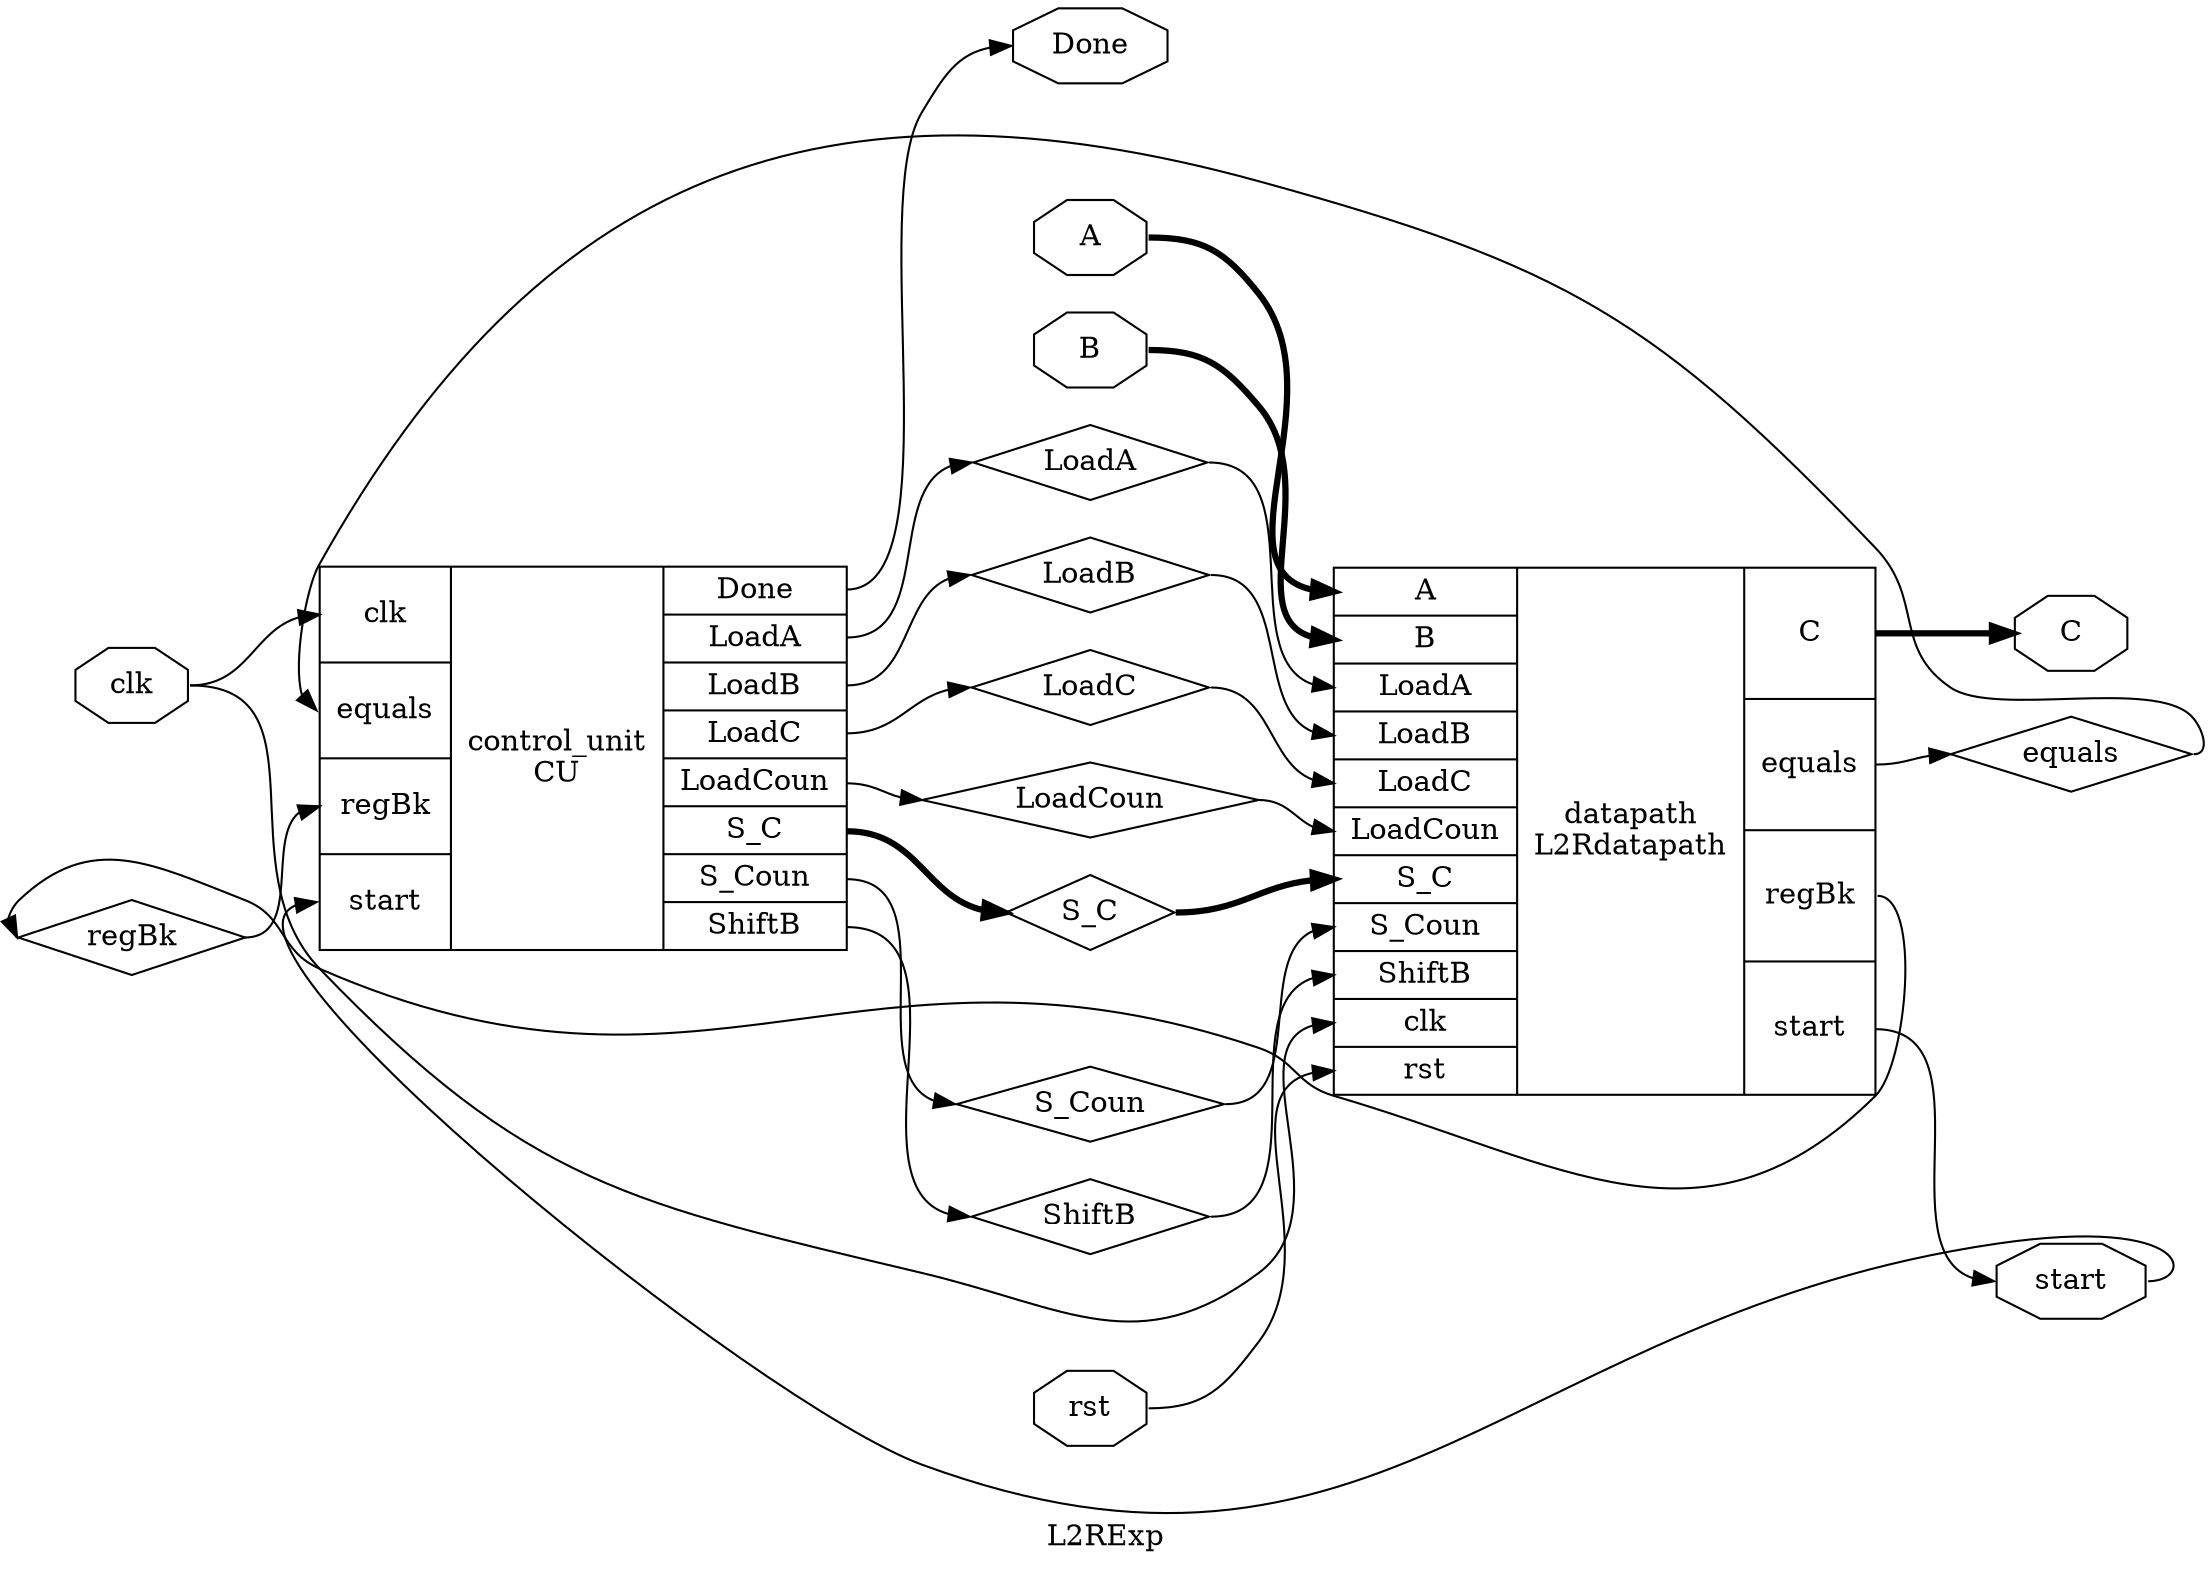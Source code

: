 digraph "L2RExp" {
label="L2RExp";
rankdir="LR";
remincross=true;
n1 [ shape=diamond, label="regBk", color="black", fontcolor="black" ];
n2 [ shape=diamond, label="equals", color="black", fontcolor="black" ];
n3 [ shape=diamond, label="S_C", color="black", fontcolor="black" ];
n4 [ shape=diamond, label="S_Coun", color="black", fontcolor="black" ];
n5 [ shape=diamond, label="LoadC", color="black", fontcolor="black" ];
n6 [ shape=diamond, label="ShiftB", color="black", fontcolor="black" ];
n7 [ shape=diamond, label="LoadB", color="black", fontcolor="black" ];
n8 [ shape=diamond, label="LoadCoun", color="black", fontcolor="black" ];
n9 [ shape=diamond, label="LoadA", color="black", fontcolor="black" ];
n10 [ shape=octagon, label="Done", color="black", fontcolor="black" ];
n11 [ shape=octagon, label="C", color="black", fontcolor="black" ];
n12 [ shape=octagon, label="start", color="black", fontcolor="black" ];
n13 [ shape=octagon, label="rst", color="black", fontcolor="black" ];
n14 [ shape=octagon, label="clk", color="black", fontcolor="black" ];
n15 [ shape=octagon, label="B", color="black", fontcolor="black" ];
n16 [ shape=octagon, label="A", color="black", fontcolor="black" ];
c17 [ shape=record, label="{{<p16> A|<p15> B|<p9> LoadA|<p7> LoadB|<p5> LoadC|<p8> LoadCoun|<p3> S_C|<p4> S_Coun|<p6> ShiftB|<p14> clk|<p13> rst}|datapath\nL2Rdatapath|{<p11> C|<p2> equals|<p1> regBk|<p12> start}}" ];
c18 [ shape=record, label="{{<p14> clk|<p2> equals|<p1> regBk|<p12> start}|control_unit\nCU|{<p10> Done|<p9> LoadA|<p7> LoadB|<p5> LoadC|<p8> LoadCoun|<p3> S_C|<p4> S_Coun|<p6> ShiftB}}" ];
c17:p1:e -> n1:w [color="black", label=""];
n1:e -> c18:p1:w [color="black", label=""];
c18:p10:e -> n10:w [color="black", label=""];
c17:p11:e -> n11:w [color="black", style="setlinewidth(3)", label=""];
c17:p12:e -> n12:w [color="black", label=""];
n12:e -> c18:p12:w [color="black", label=""];
n13:e -> c17:p13:w [color="black", label=""];
n14:e -> c17:p14:w [color="black", label=""];
n14:e -> c18:p14:w [color="black", label=""];
n15:e -> c17:p15:w [color="black", style="setlinewidth(3)", label=""];
n16:e -> c17:p16:w [color="black", style="setlinewidth(3)", label=""];
c17:p2:e -> n2:w [color="black", label=""];
n2:e -> c18:p2:w [color="black", label=""];
c18:p3:e -> n3:w [color="black", style="setlinewidth(3)", label=""];
n3:e -> c17:p3:w [color="black", style="setlinewidth(3)", label=""];
c18:p4:e -> n4:w [color="black", label=""];
n4:e -> c17:p4:w [color="black", label=""];
c18:p5:e -> n5:w [color="black", label=""];
n5:e -> c17:p5:w [color="black", label=""];
c18:p6:e -> n6:w [color="black", label=""];
n6:e -> c17:p6:w [color="black", label=""];
c18:p7:e -> n7:w [color="black", label=""];
n7:e -> c17:p7:w [color="black", label=""];
c18:p8:e -> n8:w [color="black", label=""];
n8:e -> c17:p8:w [color="black", label=""];
c18:p9:e -> n9:w [color="black", label=""];
n9:e -> c17:p9:w [color="black", label=""];
}
